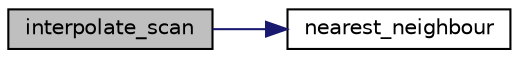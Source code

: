 digraph "interpolate_scan"
{
 // LATEX_PDF_SIZE
  edge [fontname="Helvetica",fontsize="10",labelfontname="Helvetica",labelfontsize="10"];
  node [fontname="Helvetica",fontsize="10",shape=record];
  rankdir="LR";
  Node1 [label="interpolate_scan",height=0.2,width=0.4,color="black", fillcolor="grey75", style="filled", fontcolor="black",tooltip="Interpolating scan data in __ndpa_y0 into __ndpa_y."];
  Node1 -> Node2 [color="midnightblue",fontsize="10",style="solid",fontname="Helvetica"];
  Node2 [label="nearest_neighbour",height=0.2,width=0.4,color="black", fillcolor="white", style="filled",URL="$ndpa__tools_8c.html#aa156df669dd7d41da5923a69a747458c",tooltip="Returns the index of the nearest to value in __ndpa_x0 starting searching from the specified position..."];
}
